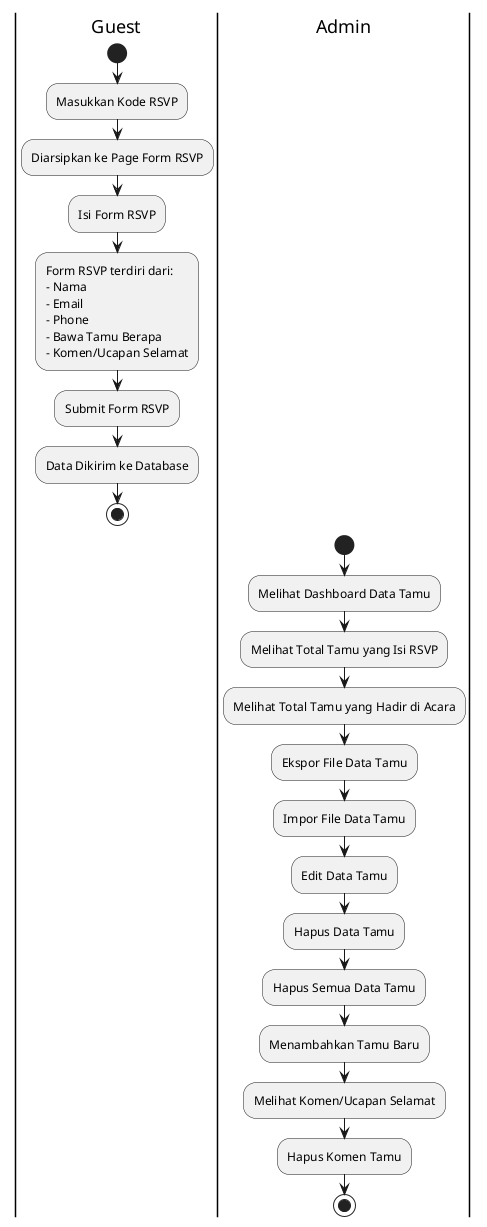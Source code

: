 @startuml actDiagram
|Guest|
start
:Masukkan Kode RSVP;
:Diarsipkan ke Page Form RSVP;
:Isi Form RSVP;
:Form RSVP terdiri dari:
- Nama
- Email
- Phone
- Bawa Tamu Berapa
- Komen/Ucapan Selamat;
:Submit Form RSVP;
:Data Dikirim ke Database;
stop

|Admin|
start
:Melihat Dashboard Data Tamu;
:Melihat Total Tamu yang Isi RSVP;
:Melihat Total Tamu yang Hadir di Acara;
:Ekspor File Data Tamu;
:Impor File Data Tamu;
:Edit Data Tamu;
:Hapus Data Tamu;
:Hapus Semua Data Tamu;
:Menambahkan Tamu Baru;
:Melihat Komen/Ucapan Selamat;
:Hapus Komen Tamu;
stop
@enduml